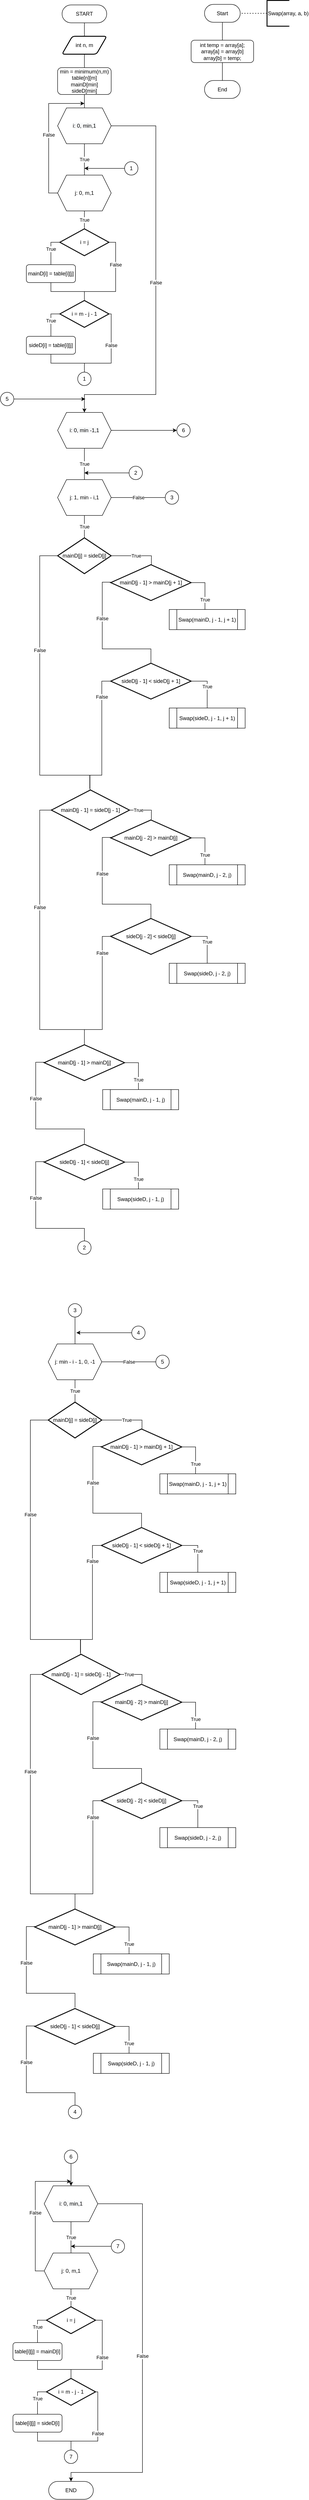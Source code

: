 <mxfile version="15.4.0" type="device"><diagram id="kKEYElnLMw-_RKFmdqQ2" name="Page-1"><mxGraphModel dx="1117" dy="710" grid="1" gridSize="10" guides="1" tooltips="1" connect="1" arrows="1" fold="1" page="1" pageScale="1" pageWidth="827" pageHeight="1169" math="0" shadow="0"><root><mxCell id="0"/><mxCell id="1" parent="0"/><mxCell id="GKDWjJ98Y1KkoMsz3Bky-5" value="" style="edgeStyle=orthogonalEdgeStyle;rounded=0;orthogonalLoop=1;jettySize=auto;html=1;endArrow=none;endFill=0;" edge="1" parent="1" source="GKDWjJ98Y1KkoMsz3Bky-1" target="GKDWjJ98Y1KkoMsz3Bky-4"><mxGeometry relative="1" as="geometry"/></mxCell><mxCell id="GKDWjJ98Y1KkoMsz3Bky-1" value="START" style="rounded=1;whiteSpace=wrap;html=1;arcSize=50;" vertex="1" parent="1"><mxGeometry x="228" y="40" width="100" height="40" as="geometry"/></mxCell><mxCell id="GKDWjJ98Y1KkoMsz3Bky-21" value="" style="edgeStyle=none;rounded=0;orthogonalLoop=1;jettySize=auto;html=1;endArrow=none;endFill=0;elbow=vertical;" edge="1" parent="1" source="GKDWjJ98Y1KkoMsz3Bky-4" target="GKDWjJ98Y1KkoMsz3Bky-20"><mxGeometry relative="1" as="geometry"/></mxCell><mxCell id="GKDWjJ98Y1KkoMsz3Bky-4" value="int n, m" style="shape=parallelogram;html=1;strokeWidth=2;perimeter=parallelogramPerimeter;whiteSpace=wrap;rounded=1;arcSize=12;size=0.23;" vertex="1" parent="1"><mxGeometry x="228" y="110" width="100" height="40" as="geometry"/></mxCell><mxCell id="GKDWjJ98Y1KkoMsz3Bky-13" value="" style="edgeStyle=orthogonalEdgeStyle;rounded=0;orthogonalLoop=1;jettySize=auto;html=1;endArrow=none;endFill=0;" edge="1" parent="1" source="GKDWjJ98Y1KkoMsz3Bky-7" target="GKDWjJ98Y1KkoMsz3Bky-12"><mxGeometry relative="1" as="geometry"/></mxCell><mxCell id="GKDWjJ98Y1KkoMsz3Bky-7" value="int temp = array[a];&lt;br&gt;array[a] = array[b]&lt;br&gt;array[b] = temp;" style="rounded=1;whiteSpace=wrap;html=1;" vertex="1" parent="1"><mxGeometry x="517" y="118.75" width="140" height="50" as="geometry"/></mxCell><mxCell id="GKDWjJ98Y1KkoMsz3Bky-14" value="" style="rounded=0;orthogonalLoop=1;jettySize=auto;html=1;endArrow=none;endFill=0;elbow=vertical;dashed=1;" edge="1" parent="1" source="GKDWjJ98Y1KkoMsz3Bky-8" target="GKDWjJ98Y1KkoMsz3Bky-9"><mxGeometry relative="1" as="geometry"/></mxCell><mxCell id="GKDWjJ98Y1KkoMsz3Bky-8" value="Swap(array, a, b)" style="strokeWidth=2;html=1;shape=mxgraph.flowchart.annotation_1;align=left;pointerEvents=1;" vertex="1" parent="1"><mxGeometry x="687" y="30" width="50" height="57.5" as="geometry"/></mxCell><mxCell id="GKDWjJ98Y1KkoMsz3Bky-10" value="" style="edgeStyle=orthogonalEdgeStyle;rounded=0;orthogonalLoop=1;jettySize=auto;html=1;endArrow=none;endFill=0;" edge="1" parent="1" source="GKDWjJ98Y1KkoMsz3Bky-9" target="GKDWjJ98Y1KkoMsz3Bky-7"><mxGeometry relative="1" as="geometry"/></mxCell><mxCell id="GKDWjJ98Y1KkoMsz3Bky-9" value="Start" style="rounded=1;whiteSpace=wrap;html=1;arcSize=50;" vertex="1" parent="1"><mxGeometry x="547" y="38.75" width="80" height="40" as="geometry"/></mxCell><mxCell id="GKDWjJ98Y1KkoMsz3Bky-12" value="End" style="rounded=1;whiteSpace=wrap;html=1;arcSize=50;" vertex="1" parent="1"><mxGeometry x="547" y="208.75" width="80" height="40" as="geometry"/></mxCell><mxCell id="GKDWjJ98Y1KkoMsz3Bky-24" value="" style="edgeStyle=none;rounded=0;orthogonalLoop=1;jettySize=auto;html=1;endArrow=none;endFill=0;elbow=vertical;" edge="1" parent="1" source="GKDWjJ98Y1KkoMsz3Bky-15" target="GKDWjJ98Y1KkoMsz3Bky-20"><mxGeometry relative="1" as="geometry"/></mxCell><mxCell id="GKDWjJ98Y1KkoMsz3Bky-25" value="True" style="edgeStyle=none;rounded=0;orthogonalLoop=1;jettySize=auto;html=1;endArrow=none;endFill=0;elbow=vertical;" edge="1" parent="1" source="GKDWjJ98Y1KkoMsz3Bky-15" target="GKDWjJ98Y1KkoMsz3Bky-16"><mxGeometry relative="1" as="geometry"/></mxCell><mxCell id="GKDWjJ98Y1KkoMsz3Bky-46" value="False" style="edgeStyle=orthogonalEdgeStyle;rounded=0;orthogonalLoop=1;jettySize=auto;html=1;endArrow=classic;endFill=1;exitX=1;exitY=0.5;exitDx=0;exitDy=0;entryX=0.5;entryY=0;entryDx=0;entryDy=0;" edge="1" parent="1" source="GKDWjJ98Y1KkoMsz3Bky-15" target="GKDWjJ98Y1KkoMsz3Bky-69"><mxGeometry relative="1" as="geometry"><mxPoint x="278" y="930" as="targetPoint"/><Array as="points"><mxPoint x="438" y="310"/><mxPoint x="438" y="910"/><mxPoint x="278" y="910"/></Array></mxGeometry></mxCell><mxCell id="GKDWjJ98Y1KkoMsz3Bky-15" value="&lt;span style=&quot;color: rgb(0 , 0 , 0) ; font-family: &amp;#34;helvetica&amp;#34; ; font-size: 12px ; font-style: normal ; font-weight: 400 ; letter-spacing: normal ; text-align: center ; text-indent: 0px ; text-transform: none ; word-spacing: 0px ; background-color: rgb(248 , 249 , 250) ; display: inline ; float: none&quot;&gt;i: 0, min,1&lt;/span&gt;" style="shape=hexagon;perimeter=hexagonPerimeter2;whiteSpace=wrap;html=1;fixedSize=1;" vertex="1" parent="1"><mxGeometry x="218" y="270" width="120" height="80" as="geometry"/></mxCell><mxCell id="GKDWjJ98Y1KkoMsz3Bky-27" value="False" style="edgeStyle=orthogonalEdgeStyle;rounded=0;orthogonalLoop=1;jettySize=auto;html=1;endArrow=classic;endFill=1;" edge="1" parent="1" source="GKDWjJ98Y1KkoMsz3Bky-16"><mxGeometry relative="1" as="geometry"><mxPoint x="278" y="260" as="targetPoint"/><Array as="points"><mxPoint x="198" y="460"/><mxPoint x="198" y="260"/></Array></mxGeometry></mxCell><mxCell id="GKDWjJ98Y1KkoMsz3Bky-32" value="True" style="edgeStyle=orthogonalEdgeStyle;rounded=0;orthogonalLoop=1;jettySize=auto;html=1;endArrow=none;endFill=0;elbow=vertical;" edge="1" parent="1" source="GKDWjJ98Y1KkoMsz3Bky-16" target="GKDWjJ98Y1KkoMsz3Bky-31"><mxGeometry relative="1" as="geometry"/></mxCell><mxCell id="GKDWjJ98Y1KkoMsz3Bky-16" value="&lt;span style=&quot;font-family: &amp;#34;helvetica&amp;#34;&quot;&gt;j: 0, m,1&lt;/span&gt;" style="shape=hexagon;perimeter=hexagonPerimeter2;whiteSpace=wrap;html=1;fixedSize=1;" vertex="1" parent="1"><mxGeometry x="218" y="420" width="120" height="80" as="geometry"/></mxCell><mxCell id="GKDWjJ98Y1KkoMsz3Bky-20" value="min = minimum(n,m)&lt;br&gt;table[n][m]&lt;br&gt;mainD[min]&lt;br&gt;sideD[min]" style="rounded=1;whiteSpace=wrap;html=1;" vertex="1" parent="1"><mxGeometry x="218" y="180" width="120" height="60" as="geometry"/></mxCell><mxCell id="GKDWjJ98Y1KkoMsz3Bky-22" style="edgeStyle=none;rounded=0;orthogonalLoop=1;jettySize=auto;html=1;exitX=0.625;exitY=0;exitDx=0;exitDy=0;endArrow=none;endFill=0;" edge="1" parent="1" source="GKDWjJ98Y1KkoMsz3Bky-15" target="GKDWjJ98Y1KkoMsz3Bky-15"><mxGeometry relative="1" as="geometry"/></mxCell><mxCell id="GKDWjJ98Y1KkoMsz3Bky-23" style="edgeStyle=none;rounded=0;orthogonalLoop=1;jettySize=auto;html=1;exitX=0.375;exitY=0;exitDx=0;exitDy=0;endArrow=none;endFill=0;" edge="1" parent="1" source="GKDWjJ98Y1KkoMsz3Bky-15" target="GKDWjJ98Y1KkoMsz3Bky-15"><mxGeometry relative="1" as="geometry"/></mxCell><mxCell id="GKDWjJ98Y1KkoMsz3Bky-37" style="edgeStyle=orthogonalEdgeStyle;rounded=0;orthogonalLoop=1;jettySize=auto;html=1;endArrow=none;endFill=0;" edge="1" parent="1" source="GKDWjJ98Y1KkoMsz3Bky-28" target="GKDWjJ98Y1KkoMsz3Bky-36"><mxGeometry relative="1" as="geometry"><Array as="points"><mxPoint x="203" y="680"/><mxPoint x="278" y="680"/></Array></mxGeometry></mxCell><mxCell id="GKDWjJ98Y1KkoMsz3Bky-28" value="mainD[i] = table[i][j]" style="rounded=1;whiteSpace=wrap;html=1;" vertex="1" parent="1"><mxGeometry x="148" y="620" width="110" height="40" as="geometry"/></mxCell><mxCell id="GKDWjJ98Y1KkoMsz3Bky-33" value="True" style="edgeStyle=orthogonalEdgeStyle;rounded=0;orthogonalLoop=1;jettySize=auto;html=1;endArrow=none;endFill=0;elbow=vertical;exitX=0;exitY=0.5;exitDx=0;exitDy=0;exitPerimeter=0;" edge="1" parent="1" source="GKDWjJ98Y1KkoMsz3Bky-31" target="GKDWjJ98Y1KkoMsz3Bky-28"><mxGeometry relative="1" as="geometry"/></mxCell><mxCell id="GKDWjJ98Y1KkoMsz3Bky-38" value="False" style="edgeStyle=orthogonalEdgeStyle;rounded=0;orthogonalLoop=1;jettySize=auto;html=1;endArrow=none;endFill=0;exitX=1;exitY=0.5;exitDx=0;exitDy=0;exitPerimeter=0;" edge="1" parent="1" source="GKDWjJ98Y1KkoMsz3Bky-31"><mxGeometry x="-0.334" relative="1" as="geometry"><mxPoint x="278" y="680" as="targetPoint"/><Array as="points"><mxPoint x="348" y="570"/><mxPoint x="348" y="680"/></Array><mxPoint as="offset"/></mxGeometry></mxCell><mxCell id="GKDWjJ98Y1KkoMsz3Bky-31" value="i = j" style="strokeWidth=2;html=1;shape=mxgraph.flowchart.decision;whiteSpace=wrap;" vertex="1" parent="1"><mxGeometry x="223" y="540" width="110" height="60" as="geometry"/></mxCell><mxCell id="GKDWjJ98Y1KkoMsz3Bky-40" value="True" style="edgeStyle=orthogonalEdgeStyle;rounded=0;orthogonalLoop=1;jettySize=auto;html=1;entryX=0.5;entryY=0;entryDx=0;entryDy=0;endArrow=none;endFill=0;" edge="1" parent="1" source="GKDWjJ98Y1KkoMsz3Bky-36" target="GKDWjJ98Y1KkoMsz3Bky-39"><mxGeometry relative="1" as="geometry"><Array as="points"><mxPoint x="203" y="730"/></Array></mxGeometry></mxCell><mxCell id="GKDWjJ98Y1KkoMsz3Bky-43" value="False" style="edgeStyle=orthogonalEdgeStyle;rounded=0;orthogonalLoop=1;jettySize=auto;html=1;entryX=0.5;entryY=0;entryDx=0;entryDy=0;endArrow=none;endFill=0;exitX=1;exitY=0.5;exitDx=0;exitDy=0;exitPerimeter=0;" edge="1" parent="1" source="GKDWjJ98Y1KkoMsz3Bky-36" target="GKDWjJ98Y1KkoMsz3Bky-41"><mxGeometry x="-0.231" relative="1" as="geometry"><mxPoint x="338" y="730" as="sourcePoint"/><Array as="points"><mxPoint x="338" y="730"/><mxPoint x="338" y="840"/><mxPoint x="278" y="840"/></Array><mxPoint as="offset"/></mxGeometry></mxCell><mxCell id="GKDWjJ98Y1KkoMsz3Bky-36" value="i = m - j - 1" style="strokeWidth=2;html=1;shape=mxgraph.flowchart.decision;whiteSpace=wrap;" vertex="1" parent="1"><mxGeometry x="223" y="700" width="110" height="60" as="geometry"/></mxCell><mxCell id="GKDWjJ98Y1KkoMsz3Bky-42" style="edgeStyle=orthogonalEdgeStyle;rounded=0;orthogonalLoop=1;jettySize=auto;html=1;entryX=0.5;entryY=0;entryDx=0;entryDy=0;endArrow=none;endFill=0;" edge="1" parent="1" source="GKDWjJ98Y1KkoMsz3Bky-39" target="GKDWjJ98Y1KkoMsz3Bky-41"><mxGeometry relative="1" as="geometry"><Array as="points"><mxPoint x="203" y="840"/><mxPoint x="278" y="840"/></Array></mxGeometry></mxCell><mxCell id="GKDWjJ98Y1KkoMsz3Bky-39" value="sideD[i] = table[i][j]" style="rounded=1;whiteSpace=wrap;html=1;" vertex="1" parent="1"><mxGeometry x="148" y="780" width="110" height="40" as="geometry"/></mxCell><mxCell id="GKDWjJ98Y1KkoMsz3Bky-41" value="1" style="ellipse;whiteSpace=wrap;html=1;aspect=fixed;" vertex="1" parent="1"><mxGeometry x="263" y="860" width="30" height="30" as="geometry"/></mxCell><mxCell id="GKDWjJ98Y1KkoMsz3Bky-45" value="" style="edgeStyle=orthogonalEdgeStyle;rounded=0;orthogonalLoop=1;jettySize=auto;html=1;endArrow=classic;endFill=1;elbow=vertical;" edge="1" parent="1" source="GKDWjJ98Y1KkoMsz3Bky-44"><mxGeometry relative="1" as="geometry"><mxPoint x="278" y="405" as="targetPoint"/></mxGeometry></mxCell><mxCell id="GKDWjJ98Y1KkoMsz3Bky-44" value="1" style="ellipse;whiteSpace=wrap;html=1;aspect=fixed;" vertex="1" parent="1"><mxGeometry x="368" y="390" width="30" height="30" as="geometry"/></mxCell><mxCell id="GKDWjJ98Y1KkoMsz3Bky-47" value="True" style="edgeStyle=none;rounded=0;orthogonalLoop=1;jettySize=auto;html=1;endArrow=none;endFill=0;elbow=vertical;entryX=0.5;entryY=0;entryDx=0;entryDy=0;" edge="1" parent="1" source="GKDWjJ98Y1KkoMsz3Bky-49" target="GKDWjJ98Y1KkoMsz3Bky-52"><mxGeometry relative="1" as="geometry"><mxPoint x="698" y="5120" as="targetPoint"/></mxGeometry></mxCell><mxCell id="GKDWjJ98Y1KkoMsz3Bky-48" value="False" style="edgeStyle=orthogonalEdgeStyle;rounded=0;orthogonalLoop=1;jettySize=auto;html=1;endArrow=classic;endFill=1;exitX=1;exitY=0.5;exitDx=0;exitDy=0;" edge="1" parent="1" source="GKDWjJ98Y1KkoMsz3Bky-49"><mxGeometry relative="1" as="geometry"><mxPoint x="248" y="5570" as="targetPoint"/><Array as="points"><mxPoint x="408" y="4950"/><mxPoint x="408" y="5550"/><mxPoint x="248" y="5550"/></Array></mxGeometry></mxCell><mxCell id="GKDWjJ98Y1KkoMsz3Bky-49" value="&lt;span style=&quot;color: rgb(0 , 0 , 0) ; font-family: &amp;#34;helvetica&amp;#34; ; font-size: 12px ; font-style: normal ; font-weight: 400 ; letter-spacing: normal ; text-align: center ; text-indent: 0px ; text-transform: none ; word-spacing: 0px ; background-color: rgb(248 , 249 , 250) ; display: inline ; float: none&quot;&gt;i: 0, min,1&lt;/span&gt;" style="shape=hexagon;perimeter=hexagonPerimeter2;whiteSpace=wrap;html=1;fixedSize=1;" vertex="1" parent="1"><mxGeometry x="188" y="4910" width="120" height="80" as="geometry"/></mxCell><mxCell id="GKDWjJ98Y1KkoMsz3Bky-50" value="False" style="edgeStyle=orthogonalEdgeStyle;rounded=0;orthogonalLoop=1;jettySize=auto;html=1;endArrow=classic;endFill=1;" edge="1" parent="1" source="GKDWjJ98Y1KkoMsz3Bky-52"><mxGeometry relative="1" as="geometry"><mxPoint x="248" y="4900" as="targetPoint"/><Array as="points"><mxPoint x="168" y="5100"/><mxPoint x="168" y="4900"/></Array></mxGeometry></mxCell><mxCell id="GKDWjJ98Y1KkoMsz3Bky-51" value="True" style="edgeStyle=orthogonalEdgeStyle;rounded=0;orthogonalLoop=1;jettySize=auto;html=1;endArrow=none;endFill=0;elbow=vertical;" edge="1" parent="1" source="GKDWjJ98Y1KkoMsz3Bky-52" target="GKDWjJ98Y1KkoMsz3Bky-59"><mxGeometry relative="1" as="geometry"/></mxCell><mxCell id="GKDWjJ98Y1KkoMsz3Bky-52" value="&lt;span style=&quot;font-family: &amp;#34;helvetica&amp;#34;&quot;&gt;j: 0, m,1&lt;/span&gt;" style="shape=hexagon;perimeter=hexagonPerimeter2;whiteSpace=wrap;html=1;fixedSize=1;" vertex="1" parent="1"><mxGeometry x="188" y="5060" width="120" height="80" as="geometry"/></mxCell><mxCell id="GKDWjJ98Y1KkoMsz3Bky-53" style="edgeStyle=none;rounded=0;orthogonalLoop=1;jettySize=auto;html=1;exitX=0.625;exitY=0;exitDx=0;exitDy=0;endArrow=none;endFill=0;" edge="1" parent="1" source="GKDWjJ98Y1KkoMsz3Bky-49" target="GKDWjJ98Y1KkoMsz3Bky-49"><mxGeometry relative="1" as="geometry"/></mxCell><mxCell id="GKDWjJ98Y1KkoMsz3Bky-54" style="edgeStyle=none;rounded=0;orthogonalLoop=1;jettySize=auto;html=1;exitX=0.375;exitY=0;exitDx=0;exitDy=0;endArrow=none;endFill=0;" edge="1" parent="1" source="GKDWjJ98Y1KkoMsz3Bky-49" target="GKDWjJ98Y1KkoMsz3Bky-49"><mxGeometry relative="1" as="geometry"/></mxCell><mxCell id="GKDWjJ98Y1KkoMsz3Bky-55" style="edgeStyle=orthogonalEdgeStyle;rounded=0;orthogonalLoop=1;jettySize=auto;html=1;endArrow=none;endFill=0;" edge="1" parent="1" source="GKDWjJ98Y1KkoMsz3Bky-56" target="GKDWjJ98Y1KkoMsz3Bky-62"><mxGeometry relative="1" as="geometry"><Array as="points"><mxPoint x="173" y="5320"/><mxPoint x="248" y="5320"/></Array></mxGeometry></mxCell><mxCell id="GKDWjJ98Y1KkoMsz3Bky-56" value="table[i][j] = mainD[i]" style="rounded=1;whiteSpace=wrap;html=1;" vertex="1" parent="1"><mxGeometry x="118" y="5260" width="110" height="40" as="geometry"/></mxCell><mxCell id="GKDWjJ98Y1KkoMsz3Bky-57" value="True" style="edgeStyle=orthogonalEdgeStyle;rounded=0;orthogonalLoop=1;jettySize=auto;html=1;endArrow=none;endFill=0;elbow=vertical;exitX=0;exitY=0.5;exitDx=0;exitDy=0;exitPerimeter=0;" edge="1" parent="1" source="GKDWjJ98Y1KkoMsz3Bky-59" target="GKDWjJ98Y1KkoMsz3Bky-56"><mxGeometry relative="1" as="geometry"/></mxCell><mxCell id="GKDWjJ98Y1KkoMsz3Bky-58" value="False" style="edgeStyle=orthogonalEdgeStyle;rounded=0;orthogonalLoop=1;jettySize=auto;html=1;endArrow=none;endFill=0;exitX=1;exitY=0.5;exitDx=0;exitDy=0;exitPerimeter=0;" edge="1" parent="1" source="GKDWjJ98Y1KkoMsz3Bky-59"><mxGeometry relative="1" as="geometry"><mxPoint x="248" y="5320" as="targetPoint"/><Array as="points"><mxPoint x="318" y="5210"/><mxPoint x="318" y="5320"/></Array></mxGeometry></mxCell><mxCell id="GKDWjJ98Y1KkoMsz3Bky-59" value="i = j" style="strokeWidth=2;html=1;shape=mxgraph.flowchart.decision;whiteSpace=wrap;" vertex="1" parent="1"><mxGeometry x="193" y="5180" width="110" height="60" as="geometry"/></mxCell><mxCell id="GKDWjJ98Y1KkoMsz3Bky-60" value="True" style="edgeStyle=orthogonalEdgeStyle;rounded=0;orthogonalLoop=1;jettySize=auto;html=1;entryX=0.5;entryY=0;entryDx=0;entryDy=0;endArrow=none;endFill=0;" edge="1" parent="1" source="GKDWjJ98Y1KkoMsz3Bky-62" target="GKDWjJ98Y1KkoMsz3Bky-64"><mxGeometry relative="1" as="geometry"><Array as="points"><mxPoint x="173" y="5370"/></Array></mxGeometry></mxCell><mxCell id="GKDWjJ98Y1KkoMsz3Bky-61" value="False" style="edgeStyle=orthogonalEdgeStyle;rounded=0;orthogonalLoop=1;jettySize=auto;html=1;entryX=0.5;entryY=0;entryDx=0;entryDy=0;endArrow=none;endFill=0;exitX=1;exitY=0.5;exitDx=0;exitDy=0;exitPerimeter=0;" edge="1" parent="1" source="GKDWjJ98Y1KkoMsz3Bky-62" target="GKDWjJ98Y1KkoMsz3Bky-65"><mxGeometry relative="1" as="geometry"><mxPoint x="308" y="5370" as="sourcePoint"/><Array as="points"><mxPoint x="308" y="5370"/><mxPoint x="308" y="5480"/><mxPoint x="248" y="5480"/></Array></mxGeometry></mxCell><mxCell id="GKDWjJ98Y1KkoMsz3Bky-62" value="i = m - j - 1" style="strokeWidth=2;html=1;shape=mxgraph.flowchart.decision;whiteSpace=wrap;" vertex="1" parent="1"><mxGeometry x="193" y="5340" width="110" height="60" as="geometry"/></mxCell><mxCell id="GKDWjJ98Y1KkoMsz3Bky-63" style="edgeStyle=orthogonalEdgeStyle;rounded=0;orthogonalLoop=1;jettySize=auto;html=1;entryX=0.5;entryY=0;entryDx=0;entryDy=0;endArrow=none;endFill=0;" edge="1" parent="1" source="GKDWjJ98Y1KkoMsz3Bky-64" target="GKDWjJ98Y1KkoMsz3Bky-65"><mxGeometry relative="1" as="geometry"><Array as="points"><mxPoint x="173" y="5480"/><mxPoint x="248" y="5480"/></Array></mxGeometry></mxCell><mxCell id="GKDWjJ98Y1KkoMsz3Bky-64" value="table[i][j] = sideD[i]" style="rounded=1;whiteSpace=wrap;html=1;" vertex="1" parent="1"><mxGeometry x="118" y="5420" width="110" height="40" as="geometry"/></mxCell><mxCell id="GKDWjJ98Y1KkoMsz3Bky-65" value="7" style="ellipse;whiteSpace=wrap;html=1;aspect=fixed;" vertex="1" parent="1"><mxGeometry x="233" y="5500" width="30" height="30" as="geometry"/></mxCell><mxCell id="GKDWjJ98Y1KkoMsz3Bky-66" value="" style="edgeStyle=orthogonalEdgeStyle;rounded=0;orthogonalLoop=1;jettySize=auto;html=1;endArrow=classic;endFill=1;elbow=vertical;" edge="1" parent="1" source="GKDWjJ98Y1KkoMsz3Bky-67"><mxGeometry relative="1" as="geometry"><mxPoint x="248" y="5045" as="targetPoint"/></mxGeometry></mxCell><mxCell id="GKDWjJ98Y1KkoMsz3Bky-67" value="7" style="ellipse;whiteSpace=wrap;html=1;aspect=fixed;" vertex="1" parent="1"><mxGeometry x="338" y="5030" width="30" height="30" as="geometry"/></mxCell><mxCell id="GKDWjJ98Y1KkoMsz3Bky-68" value="True" style="edgeStyle=none;rounded=0;orthogonalLoop=1;jettySize=auto;html=1;endArrow=none;endFill=0;elbow=vertical;" edge="1" parent="1" source="GKDWjJ98Y1KkoMsz3Bky-69" target="GKDWjJ98Y1KkoMsz3Bky-71"><mxGeometry relative="1" as="geometry"/></mxCell><mxCell id="GKDWjJ98Y1KkoMsz3Bky-237" style="edgeStyle=orthogonalEdgeStyle;rounded=0;orthogonalLoop=1;jettySize=auto;html=1;endArrow=classic;endFill=1;" edge="1" parent="1" source="GKDWjJ98Y1KkoMsz3Bky-69" target="GKDWjJ98Y1KkoMsz3Bky-238"><mxGeometry relative="1" as="geometry"><mxPoint x="500" y="990" as="targetPoint"/></mxGeometry></mxCell><mxCell id="GKDWjJ98Y1KkoMsz3Bky-69" value="&lt;span style=&quot;color: rgb(0 , 0 , 0) ; font-family: &amp;#34;helvetica&amp;#34; ; font-size: 12px ; font-style: normal ; font-weight: 400 ; letter-spacing: normal ; text-align: center ; text-indent: 0px ; text-transform: none ; word-spacing: 0px ; background-color: rgb(248 , 249 , 250) ; display: inline ; float: none&quot;&gt;i: 0, min -1,1&lt;/span&gt;" style="shape=hexagon;perimeter=hexagonPerimeter2;whiteSpace=wrap;html=1;fixedSize=1;" vertex="1" parent="1"><mxGeometry x="218" y="950" width="120" height="80" as="geometry"/></mxCell><mxCell id="GKDWjJ98Y1KkoMsz3Bky-77" value="True" style="edgeStyle=orthogonalEdgeStyle;rounded=0;orthogonalLoop=1;jettySize=auto;html=1;endArrow=none;endFill=0;elbow=vertical;entryX=0.5;entryY=0;entryDx=0;entryDy=0;entryPerimeter=0;" edge="1" parent="1" source="GKDWjJ98Y1KkoMsz3Bky-71" target="GKDWjJ98Y1KkoMsz3Bky-78"><mxGeometry relative="1" as="geometry"><mxPoint x="295.533" y="1240" as="targetPoint"/></mxGeometry></mxCell><mxCell id="GKDWjJ98Y1KkoMsz3Bky-195" value="False" style="edgeStyle=orthogonalEdgeStyle;rounded=0;orthogonalLoop=1;jettySize=auto;html=1;endArrow=none;endFill=0;" edge="1" parent="1" source="GKDWjJ98Y1KkoMsz3Bky-71" target="GKDWjJ98Y1KkoMsz3Bky-194"><mxGeometry relative="1" as="geometry"/></mxCell><mxCell id="GKDWjJ98Y1KkoMsz3Bky-71" value="&lt;span style=&quot;font-family: &amp;#34;helvetica&amp;#34;&quot;&gt;j: 1, min - i,1&lt;/span&gt;" style="shape=hexagon;perimeter=hexagonPerimeter2;whiteSpace=wrap;html=1;fixedSize=1;" vertex="1" parent="1"><mxGeometry x="218" y="1100" width="120" height="80" as="geometry"/></mxCell><mxCell id="GKDWjJ98Y1KkoMsz3Bky-72" style="edgeStyle=none;rounded=0;orthogonalLoop=1;jettySize=auto;html=1;exitX=0.625;exitY=0;exitDx=0;exitDy=0;endArrow=none;endFill=0;" edge="1" parent="1" source="GKDWjJ98Y1KkoMsz3Bky-69" target="GKDWjJ98Y1KkoMsz3Bky-69"><mxGeometry relative="1" as="geometry"/></mxCell><mxCell id="GKDWjJ98Y1KkoMsz3Bky-73" style="edgeStyle=none;rounded=0;orthogonalLoop=1;jettySize=auto;html=1;exitX=0.375;exitY=0;exitDx=0;exitDy=0;endArrow=none;endFill=0;" edge="1" parent="1" source="GKDWjJ98Y1KkoMsz3Bky-69" target="GKDWjJ98Y1KkoMsz3Bky-69"><mxGeometry relative="1" as="geometry"/></mxCell><mxCell id="GKDWjJ98Y1KkoMsz3Bky-74" value="" style="edgeStyle=orthogonalEdgeStyle;rounded=0;orthogonalLoop=1;jettySize=auto;html=1;endArrow=classic;endFill=1;elbow=vertical;" edge="1" parent="1" source="GKDWjJ98Y1KkoMsz3Bky-75"><mxGeometry relative="1" as="geometry"><mxPoint x="278" y="1085" as="targetPoint"/></mxGeometry></mxCell><mxCell id="GKDWjJ98Y1KkoMsz3Bky-75" value="2" style="ellipse;whiteSpace=wrap;html=1;aspect=fixed;" vertex="1" parent="1"><mxGeometry x="378.0" y="1070" width="30" height="30" as="geometry"/></mxCell><mxCell id="GKDWjJ98Y1KkoMsz3Bky-81" value="True" style="edgeStyle=orthogonalEdgeStyle;rounded=0;orthogonalLoop=1;jettySize=auto;html=1;entryX=0.5;entryY=0;entryDx=0;entryDy=0;entryPerimeter=0;endArrow=none;endFill=0;exitX=1;exitY=0.5;exitDx=0;exitDy=0;exitPerimeter=0;" edge="1" parent="1" source="GKDWjJ98Y1KkoMsz3Bky-78" target="GKDWjJ98Y1KkoMsz3Bky-80"><mxGeometry relative="1" as="geometry"><mxPoint x="347.0" y="1290.0" as="sourcePoint"/><mxPoint x="456" y="1360.0" as="targetPoint"/><Array as="points"><mxPoint x="428" y="1270"/></Array></mxGeometry></mxCell><mxCell id="GKDWjJ98Y1KkoMsz3Bky-91" value="False" style="edgeStyle=orthogonalEdgeStyle;rounded=0;orthogonalLoop=1;jettySize=auto;html=1;endArrow=none;endFill=0;exitX=0;exitY=0.5;exitDx=0;exitDy=0;exitPerimeter=0;" edge="1" parent="1" source="GKDWjJ98Y1KkoMsz3Bky-78"><mxGeometry x="-0.254" relative="1" as="geometry"><mxPoint x="290" y="1790" as="targetPoint"/><Array as="points"><mxPoint x="178" y="1270"/><mxPoint x="178" y="1760"/><mxPoint x="290" y="1760"/></Array><mxPoint as="offset"/></mxGeometry></mxCell><mxCell id="GKDWjJ98Y1KkoMsz3Bky-78" value="mainD[j] = sideD[j]" style="strokeWidth=2;html=1;shape=mxgraph.flowchart.decision;whiteSpace=wrap;" vertex="1" parent="1"><mxGeometry x="218" y="1230" width="120" height="80" as="geometry"/></mxCell><mxCell id="GKDWjJ98Y1KkoMsz3Bky-83" value="True" style="edgeStyle=orthogonalEdgeStyle;rounded=0;orthogonalLoop=1;jettySize=auto;html=1;entryX=0.5;entryY=0;entryDx=0;entryDy=0;endArrow=none;endFill=0;" edge="1" parent="1" source="GKDWjJ98Y1KkoMsz3Bky-80" target="GKDWjJ98Y1KkoMsz3Bky-82"><mxGeometry x="0.429" relative="1" as="geometry"><Array as="points"><mxPoint x="548" y="1330"/><mxPoint x="548" y="1390"/></Array><mxPoint as="offset"/></mxGeometry></mxCell><mxCell id="GKDWjJ98Y1KkoMsz3Bky-86" value="False" style="edgeStyle=orthogonalEdgeStyle;rounded=0;orthogonalLoop=1;jettySize=auto;html=1;entryX=0.5;entryY=0;entryDx=0;entryDy=0;entryPerimeter=0;endArrow=none;endFill=0;exitX=0;exitY=0.5;exitDx=0;exitDy=0;exitPerimeter=0;" edge="1" parent="1" target="GKDWjJ98Y1KkoMsz3Bky-84"><mxGeometry x="-0.351" relative="1" as="geometry"><mxPoint x="338" y="1329.0" as="sourcePoint"/><mxPoint x="458" y="1578" as="targetPoint"/><Array as="points"><mxPoint x="318" y="1329"/><mxPoint x="318" y="1478"/><mxPoint x="427" y="1478"/></Array><mxPoint as="offset"/></mxGeometry></mxCell><mxCell id="GKDWjJ98Y1KkoMsz3Bky-80" value="mainD[j - 1] &amp;gt; mainD[j + 1]" style="strokeWidth=2;html=1;shape=mxgraph.flowchart.decision;whiteSpace=wrap;" vertex="1" parent="1"><mxGeometry x="337" y="1290" width="180" height="80" as="geometry"/></mxCell><mxCell id="GKDWjJ98Y1KkoMsz3Bky-82" value="Swap(mainD, j - 1, j + 1)" style="shape=process;whiteSpace=wrap;html=1;backgroundOutline=1;" vertex="1" parent="1"><mxGeometry x="468" y="1390" width="170" height="45" as="geometry"/></mxCell><mxCell id="GKDWjJ98Y1KkoMsz3Bky-88" value="True" style="edgeStyle=orthogonalEdgeStyle;rounded=0;orthogonalLoop=1;jettySize=auto;html=1;entryX=0.5;entryY=0;entryDx=0;entryDy=0;endArrow=none;endFill=0;" edge="1" parent="1" source="GKDWjJ98Y1KkoMsz3Bky-84" target="GKDWjJ98Y1KkoMsz3Bky-87"><mxGeometry relative="1" as="geometry"><Array as="points"><mxPoint x="553" y="1550"/></Array></mxGeometry></mxCell><mxCell id="GKDWjJ98Y1KkoMsz3Bky-90" value="False" style="edgeStyle=orthogonalEdgeStyle;rounded=0;orthogonalLoop=1;jettySize=auto;html=1;endArrow=none;endFill=0;exitX=0;exitY=0.5;exitDx=0;exitDy=0;exitPerimeter=0;entryX=0.5;entryY=0;entryDx=0;entryDy=0;entryPerimeter=0;" edge="1" parent="1"><mxGeometry x="-0.624" relative="1" as="geometry"><mxPoint x="290.5" y="1793" as="targetPoint"/><mxPoint x="336" y="1550" as="sourcePoint"/><Array as="points"><mxPoint x="317" y="1550"/><mxPoint x="317" y="1760"/><mxPoint x="291" y="1760"/></Array><mxPoint as="offset"/></mxGeometry></mxCell><mxCell id="GKDWjJ98Y1KkoMsz3Bky-84" value="sideD[j - 1] &amp;lt; sideD[j + 1]" style="strokeWidth=2;html=1;shape=mxgraph.flowchart.decision;whiteSpace=wrap;" vertex="1" parent="1"><mxGeometry x="337" y="1510" width="180" height="80" as="geometry"/></mxCell><mxCell id="GKDWjJ98Y1KkoMsz3Bky-87" value="Swap(sideD, j - 1, j + 1)" style="shape=process;whiteSpace=wrap;html=1;backgroundOutline=1;" vertex="1" parent="1"><mxGeometry x="468" y="1610" width="170" height="45" as="geometry"/></mxCell><mxCell id="GKDWjJ98Y1KkoMsz3Bky-171" value="True" style="edgeStyle=orthogonalEdgeStyle;rounded=0;orthogonalLoop=1;jettySize=auto;html=1;entryX=0.5;entryY=0;entryDx=0;entryDy=0;entryPerimeter=0;endArrow=none;endFill=0;exitX=1;exitY=0.5;exitDx=0;exitDy=0;exitPerimeter=0;" edge="1" parent="1"><mxGeometry relative="1" as="geometry"><mxPoint x="351" y="1836" as="sourcePoint"/><mxPoint x="427" y="1858" as="targetPoint"/><Array as="points"><mxPoint x="428" y="1838"/></Array></mxGeometry></mxCell><mxCell id="GKDWjJ98Y1KkoMsz3Bky-172" value="False" style="edgeStyle=orthogonalEdgeStyle;rounded=0;orthogonalLoop=1;jettySize=auto;html=1;endArrow=none;endFill=0;exitX=0;exitY=0.5;exitDx=0;exitDy=0;exitPerimeter=0;" edge="1" parent="1"><mxGeometry x="-0.254" relative="1" as="geometry"><mxPoint x="278" y="2368" as="targetPoint"/><Array as="points"><mxPoint x="178" y="1838"/><mxPoint x="178" y="2328"/><mxPoint x="278" y="2328"/></Array><mxPoint as="offset"/><mxPoint x="205" y="1836" as="sourcePoint"/></mxGeometry></mxCell><mxCell id="GKDWjJ98Y1KkoMsz3Bky-173" value="mainD[j - 1] = sideD[j - 1]" style="strokeWidth=2;html=1;shape=mxgraph.flowchart.decision;whiteSpace=wrap;" vertex="1" parent="1"><mxGeometry x="204" y="1793" width="175" height="90" as="geometry"/></mxCell><mxCell id="GKDWjJ98Y1KkoMsz3Bky-174" value="True" style="edgeStyle=orthogonalEdgeStyle;rounded=0;orthogonalLoop=1;jettySize=auto;html=1;entryX=0.5;entryY=0;entryDx=0;entryDy=0;endArrow=none;endFill=0;" edge="1" parent="1" source="GKDWjJ98Y1KkoMsz3Bky-176" target="GKDWjJ98Y1KkoMsz3Bky-177"><mxGeometry x="0.429" relative="1" as="geometry"><Array as="points"><mxPoint x="548" y="1900"/><mxPoint x="548" y="1960"/></Array><mxPoint as="offset"/></mxGeometry></mxCell><mxCell id="GKDWjJ98Y1KkoMsz3Bky-175" value="False" style="edgeStyle=orthogonalEdgeStyle;rounded=0;orthogonalLoop=1;jettySize=auto;html=1;entryX=0.5;entryY=0;entryDx=0;entryDy=0;entryPerimeter=0;endArrow=none;endFill=0;exitX=0;exitY=0.5;exitDx=0;exitDy=0;exitPerimeter=0;" edge="1" parent="1" target="GKDWjJ98Y1KkoMsz3Bky-180"><mxGeometry x="-0.351" relative="1" as="geometry"><mxPoint x="338" y="1899.0" as="sourcePoint"/><mxPoint x="458" y="2148" as="targetPoint"/><Array as="points"><mxPoint x="318" y="1899"/><mxPoint x="318" y="2048"/><mxPoint x="427" y="2048"/></Array><mxPoint as="offset"/></mxGeometry></mxCell><mxCell id="GKDWjJ98Y1KkoMsz3Bky-176" value="mainD[j - 2] &amp;gt; mainD[j]" style="strokeWidth=2;html=1;shape=mxgraph.flowchart.decision;whiteSpace=wrap;" vertex="1" parent="1"><mxGeometry x="337" y="1860" width="180" height="80" as="geometry"/></mxCell><mxCell id="GKDWjJ98Y1KkoMsz3Bky-177" value="Swap(mainD, j - 2, j)" style="shape=process;whiteSpace=wrap;html=1;backgroundOutline=1;" vertex="1" parent="1"><mxGeometry x="468" y="1960" width="170" height="45" as="geometry"/></mxCell><mxCell id="GKDWjJ98Y1KkoMsz3Bky-178" value="True" style="edgeStyle=orthogonalEdgeStyle;rounded=0;orthogonalLoop=1;jettySize=auto;html=1;entryX=0.5;entryY=0;entryDx=0;entryDy=0;endArrow=none;endFill=0;" edge="1" parent="1" source="GKDWjJ98Y1KkoMsz3Bky-180" target="GKDWjJ98Y1KkoMsz3Bky-181"><mxGeometry relative="1" as="geometry"><Array as="points"><mxPoint x="553" y="2120"/></Array></mxGeometry></mxCell><mxCell id="GKDWjJ98Y1KkoMsz3Bky-179" value="False" style="edgeStyle=orthogonalEdgeStyle;rounded=0;orthogonalLoop=1;jettySize=auto;html=1;endArrow=none;endFill=0;exitX=0;exitY=0.5;exitDx=0;exitDy=0;exitPerimeter=0;entryX=0.5;entryY=0;entryDx=0;entryDy=0;entryPerimeter=0;" edge="1" parent="1"><mxGeometry x="-0.624" relative="1" as="geometry"><mxPoint x="278" y="2368" as="targetPoint"/><Array as="points"><mxPoint x="337" y="2120"/><mxPoint x="318" y="2120"/><mxPoint x="318" y="2328"/><mxPoint x="278" y="2328"/></Array><mxPoint as="offset"/><mxPoint x="337" y="2118" as="sourcePoint"/></mxGeometry></mxCell><mxCell id="GKDWjJ98Y1KkoMsz3Bky-180" value="sideD[j - 2] &amp;lt; sideD[j]" style="strokeWidth=2;html=1;shape=mxgraph.flowchart.decision;whiteSpace=wrap;" vertex="1" parent="1"><mxGeometry x="337" y="2080" width="180" height="80" as="geometry"/></mxCell><mxCell id="GKDWjJ98Y1KkoMsz3Bky-181" value="Swap(sideD, j - 2, j)" style="shape=process;whiteSpace=wrap;html=1;backgroundOutline=1;" vertex="1" parent="1"><mxGeometry x="468" y="2180" width="170" height="45" as="geometry"/></mxCell><mxCell id="GKDWjJ98Y1KkoMsz3Bky-183" value="True" style="edgeStyle=orthogonalEdgeStyle;rounded=0;orthogonalLoop=1;jettySize=auto;html=1;entryX=0.5;entryY=0;entryDx=0;entryDy=0;endArrow=none;endFill=0;" edge="1" parent="1" source="GKDWjJ98Y1KkoMsz3Bky-185" target="GKDWjJ98Y1KkoMsz3Bky-186"><mxGeometry x="0.429" relative="1" as="geometry"><Array as="points"><mxPoint x="399" y="2402"/><mxPoint x="399" y="2462"/></Array><mxPoint as="offset"/></mxGeometry></mxCell><mxCell id="GKDWjJ98Y1KkoMsz3Bky-184" value="False" style="edgeStyle=orthogonalEdgeStyle;rounded=0;orthogonalLoop=1;jettySize=auto;html=1;entryX=0.5;entryY=0;entryDx=0;entryDy=0;entryPerimeter=0;endArrow=none;endFill=0;exitX=0;exitY=0.5;exitDx=0;exitDy=0;exitPerimeter=0;" edge="1" parent="1"><mxGeometry x="-0.351" relative="1" as="geometry"><mxPoint x="189" y="2401.0" as="sourcePoint"/><mxPoint x="278" y="2582" as="targetPoint"/><Array as="points"><mxPoint x="169" y="2401"/><mxPoint x="169" y="2550"/><mxPoint x="278" y="2550"/></Array><mxPoint as="offset"/></mxGeometry></mxCell><mxCell id="GKDWjJ98Y1KkoMsz3Bky-185" value="mainD[j - 1] &amp;gt; mainD[j]" style="strokeWidth=2;html=1;shape=mxgraph.flowchart.decision;whiteSpace=wrap;" vertex="1" parent="1"><mxGeometry x="188" y="2362" width="180" height="80" as="geometry"/></mxCell><mxCell id="GKDWjJ98Y1KkoMsz3Bky-186" value="Swap(mainD, j - 1, j)" style="shape=process;whiteSpace=wrap;html=1;backgroundOutline=1;" vertex="1" parent="1"><mxGeometry x="319" y="2462" width="170" height="45" as="geometry"/></mxCell><mxCell id="GKDWjJ98Y1KkoMsz3Bky-188" value="True" style="edgeStyle=orthogonalEdgeStyle;rounded=0;orthogonalLoop=1;jettySize=auto;html=1;entryX=0.5;entryY=0;entryDx=0;entryDy=0;endArrow=none;endFill=0;" edge="1" parent="1" source="GKDWjJ98Y1KkoMsz3Bky-190" target="GKDWjJ98Y1KkoMsz3Bky-191"><mxGeometry x="0.429" relative="1" as="geometry"><Array as="points"><mxPoint x="399" y="2624"/><mxPoint x="399" y="2684"/></Array><mxPoint as="offset"/></mxGeometry></mxCell><mxCell id="GKDWjJ98Y1KkoMsz3Bky-189" value="False" style="edgeStyle=orthogonalEdgeStyle;rounded=0;orthogonalLoop=1;jettySize=auto;html=1;entryX=0.5;entryY=0;entryDx=0;entryDy=0;entryPerimeter=0;endArrow=none;endFill=0;exitX=0;exitY=0.5;exitDx=0;exitDy=0;exitPerimeter=0;" edge="1" parent="1"><mxGeometry x="-0.351" relative="1" as="geometry"><mxPoint x="189" y="2623.0" as="sourcePoint"/><mxPoint x="278" y="2804" as="targetPoint"/><Array as="points"><mxPoint x="169" y="2623"/><mxPoint x="169" y="2772"/><mxPoint x="278" y="2772"/></Array><mxPoint as="offset"/></mxGeometry></mxCell><mxCell id="GKDWjJ98Y1KkoMsz3Bky-190" value="sideD[j - 1] &amp;lt; sideD[j]" style="strokeWidth=2;html=1;shape=mxgraph.flowchart.decision;whiteSpace=wrap;" vertex="1" parent="1"><mxGeometry x="188" y="2584" width="180" height="80" as="geometry"/></mxCell><mxCell id="GKDWjJ98Y1KkoMsz3Bky-191" value="Swap(sideD, j - 1, j)" style="shape=process;whiteSpace=wrap;html=1;backgroundOutline=1;" vertex="1" parent="1"><mxGeometry x="319" y="2684" width="170" height="45" as="geometry"/></mxCell><mxCell id="GKDWjJ98Y1KkoMsz3Bky-193" value="2" style="ellipse;whiteSpace=wrap;html=1;aspect=fixed;" vertex="1" parent="1"><mxGeometry x="263" y="2800" width="30" height="30" as="geometry"/></mxCell><mxCell id="GKDWjJ98Y1KkoMsz3Bky-194" value="3" style="ellipse;whiteSpace=wrap;html=1;aspect=fixed;" vertex="1" parent="1"><mxGeometry x="459" y="1125" width="30" height="30" as="geometry"/></mxCell><mxCell id="GKDWjJ98Y1KkoMsz3Bky-196" value="True" style="edgeStyle=orthogonalEdgeStyle;rounded=0;orthogonalLoop=1;jettySize=auto;html=1;endArrow=none;endFill=0;elbow=vertical;entryX=0.5;entryY=0;entryDx=0;entryDy=0;entryPerimeter=0;" edge="1" parent="1" source="GKDWjJ98Y1KkoMsz3Bky-198" target="GKDWjJ98Y1KkoMsz3Bky-201"><mxGeometry relative="1" as="geometry"><mxPoint x="274.533" y="3170" as="targetPoint"/></mxGeometry></mxCell><mxCell id="GKDWjJ98Y1KkoMsz3Bky-197" value="False" style="edgeStyle=orthogonalEdgeStyle;rounded=0;orthogonalLoop=1;jettySize=auto;html=1;endArrow=none;endFill=0;" edge="1" parent="1" source="GKDWjJ98Y1KkoMsz3Bky-198" target="GKDWjJ98Y1KkoMsz3Bky-230"><mxGeometry relative="1" as="geometry"/></mxCell><mxCell id="GKDWjJ98Y1KkoMsz3Bky-198" value="&lt;span style=&quot;font-family: &amp;#34;helvetica&amp;#34;&quot;&gt;j: min - i - 1, 0, -1&lt;/span&gt;" style="shape=hexagon;perimeter=hexagonPerimeter2;whiteSpace=wrap;html=1;fixedSize=1;" vertex="1" parent="1"><mxGeometry x="197" y="3030" width="120" height="80" as="geometry"/></mxCell><mxCell id="GKDWjJ98Y1KkoMsz3Bky-199" value="True" style="edgeStyle=orthogonalEdgeStyle;rounded=0;orthogonalLoop=1;jettySize=auto;html=1;entryX=0.5;entryY=0;entryDx=0;entryDy=0;entryPerimeter=0;endArrow=none;endFill=0;exitX=1;exitY=0.5;exitDx=0;exitDy=0;exitPerimeter=0;" edge="1" parent="1" source="GKDWjJ98Y1KkoMsz3Bky-201" target="GKDWjJ98Y1KkoMsz3Bky-204"><mxGeometry relative="1" as="geometry"><mxPoint x="326.0" y="3220" as="sourcePoint"/><mxPoint x="435" y="3290" as="targetPoint"/><Array as="points"><mxPoint x="407" y="3200"/></Array></mxGeometry></mxCell><mxCell id="GKDWjJ98Y1KkoMsz3Bky-200" value="False" style="edgeStyle=orthogonalEdgeStyle;rounded=0;orthogonalLoop=1;jettySize=auto;html=1;endArrow=none;endFill=0;exitX=0;exitY=0.5;exitDx=0;exitDy=0;exitPerimeter=0;" edge="1" parent="1" source="GKDWjJ98Y1KkoMsz3Bky-201"><mxGeometry x="-0.254" relative="1" as="geometry"><mxPoint x="269" y="3720" as="targetPoint"/><Array as="points"><mxPoint x="157" y="3200"/><mxPoint x="157" y="3690"/><mxPoint x="269" y="3690"/></Array><mxPoint as="offset"/></mxGeometry></mxCell><mxCell id="GKDWjJ98Y1KkoMsz3Bky-201" value="mainD[j] = sideD[j]" style="strokeWidth=2;html=1;shape=mxgraph.flowchart.decision;whiteSpace=wrap;" vertex="1" parent="1"><mxGeometry x="197" y="3160" width="120" height="80" as="geometry"/></mxCell><mxCell id="GKDWjJ98Y1KkoMsz3Bky-202" value="True" style="edgeStyle=orthogonalEdgeStyle;rounded=0;orthogonalLoop=1;jettySize=auto;html=1;entryX=0.5;entryY=0;entryDx=0;entryDy=0;endArrow=none;endFill=0;" edge="1" parent="1" source="GKDWjJ98Y1KkoMsz3Bky-204" target="GKDWjJ98Y1KkoMsz3Bky-205"><mxGeometry x="0.429" relative="1" as="geometry"><Array as="points"><mxPoint x="527" y="3260"/><mxPoint x="527" y="3320"/></Array><mxPoint as="offset"/></mxGeometry></mxCell><mxCell id="GKDWjJ98Y1KkoMsz3Bky-203" value="False" style="edgeStyle=orthogonalEdgeStyle;rounded=0;orthogonalLoop=1;jettySize=auto;html=1;entryX=0.5;entryY=0;entryDx=0;entryDy=0;entryPerimeter=0;endArrow=none;endFill=0;exitX=0;exitY=0.5;exitDx=0;exitDy=0;exitPerimeter=0;" edge="1" parent="1" target="GKDWjJ98Y1KkoMsz3Bky-208"><mxGeometry x="-0.351" relative="1" as="geometry"><mxPoint x="317" y="3259.0" as="sourcePoint"/><mxPoint x="437" y="3508" as="targetPoint"/><Array as="points"><mxPoint x="297" y="3259"/><mxPoint x="297" y="3408"/><mxPoint x="406" y="3408"/></Array><mxPoint as="offset"/></mxGeometry></mxCell><mxCell id="GKDWjJ98Y1KkoMsz3Bky-204" value="mainD[j - 1] &amp;gt; mainD[j + 1]" style="strokeWidth=2;html=1;shape=mxgraph.flowchart.decision;whiteSpace=wrap;" vertex="1" parent="1"><mxGeometry x="316" y="3220" width="180" height="80" as="geometry"/></mxCell><mxCell id="GKDWjJ98Y1KkoMsz3Bky-205" value="Swap(mainD, j - 1, j + 1)" style="shape=process;whiteSpace=wrap;html=1;backgroundOutline=1;" vertex="1" parent="1"><mxGeometry x="447" y="3320" width="170" height="45" as="geometry"/></mxCell><mxCell id="GKDWjJ98Y1KkoMsz3Bky-206" value="True" style="edgeStyle=orthogonalEdgeStyle;rounded=0;orthogonalLoop=1;jettySize=auto;html=1;entryX=0.5;entryY=0;entryDx=0;entryDy=0;endArrow=none;endFill=0;" edge="1" parent="1" source="GKDWjJ98Y1KkoMsz3Bky-208" target="GKDWjJ98Y1KkoMsz3Bky-209"><mxGeometry relative="1" as="geometry"><Array as="points"><mxPoint x="532" y="3480"/></Array></mxGeometry></mxCell><mxCell id="GKDWjJ98Y1KkoMsz3Bky-207" value="False" style="edgeStyle=orthogonalEdgeStyle;rounded=0;orthogonalLoop=1;jettySize=auto;html=1;endArrow=none;endFill=0;exitX=0;exitY=0.5;exitDx=0;exitDy=0;exitPerimeter=0;entryX=0.5;entryY=0;entryDx=0;entryDy=0;entryPerimeter=0;" edge="1" parent="1"><mxGeometry x="-0.624" relative="1" as="geometry"><mxPoint x="269.5" y="3723" as="targetPoint"/><mxPoint x="315" y="3480" as="sourcePoint"/><Array as="points"><mxPoint x="296" y="3480"/><mxPoint x="296" y="3690"/><mxPoint x="270" y="3690"/></Array><mxPoint as="offset"/></mxGeometry></mxCell><mxCell id="GKDWjJ98Y1KkoMsz3Bky-208" value="sideD[j - 1] &amp;lt; sideD[j + 1]" style="strokeWidth=2;html=1;shape=mxgraph.flowchart.decision;whiteSpace=wrap;" vertex="1" parent="1"><mxGeometry x="316" y="3440" width="180" height="80" as="geometry"/></mxCell><mxCell id="GKDWjJ98Y1KkoMsz3Bky-209" value="Swap(sideD, j - 1, j + 1)" style="shape=process;whiteSpace=wrap;html=1;backgroundOutline=1;" vertex="1" parent="1"><mxGeometry x="447" y="3540" width="170" height="45" as="geometry"/></mxCell><mxCell id="GKDWjJ98Y1KkoMsz3Bky-210" value="True" style="edgeStyle=orthogonalEdgeStyle;rounded=0;orthogonalLoop=1;jettySize=auto;html=1;entryX=0.5;entryY=0;entryDx=0;entryDy=0;entryPerimeter=0;endArrow=none;endFill=0;exitX=1;exitY=0.5;exitDx=0;exitDy=0;exitPerimeter=0;" edge="1" parent="1"><mxGeometry relative="1" as="geometry"><mxPoint x="330" y="3766" as="sourcePoint"/><mxPoint x="406" y="3788" as="targetPoint"/><Array as="points"><mxPoint x="407" y="3768"/></Array></mxGeometry></mxCell><mxCell id="GKDWjJ98Y1KkoMsz3Bky-211" value="False" style="edgeStyle=orthogonalEdgeStyle;rounded=0;orthogonalLoop=1;jettySize=auto;html=1;endArrow=none;endFill=0;exitX=0;exitY=0.5;exitDx=0;exitDy=0;exitPerimeter=0;" edge="1" parent="1"><mxGeometry x="-0.254" relative="1" as="geometry"><mxPoint x="257" y="4298" as="targetPoint"/><Array as="points"><mxPoint x="157" y="3768"/><mxPoint x="157" y="4258"/><mxPoint x="257" y="4258"/></Array><mxPoint as="offset"/><mxPoint x="184" y="3766" as="sourcePoint"/></mxGeometry></mxCell><mxCell id="GKDWjJ98Y1KkoMsz3Bky-212" value="mainD[j - 1] = sideD[j - 1]" style="strokeWidth=2;html=1;shape=mxgraph.flowchart.decision;whiteSpace=wrap;" vertex="1" parent="1"><mxGeometry x="183" y="3723" width="175" height="90" as="geometry"/></mxCell><mxCell id="GKDWjJ98Y1KkoMsz3Bky-213" value="True" style="edgeStyle=orthogonalEdgeStyle;rounded=0;orthogonalLoop=1;jettySize=auto;html=1;entryX=0.5;entryY=0;entryDx=0;entryDy=0;endArrow=none;endFill=0;" edge="1" parent="1" source="GKDWjJ98Y1KkoMsz3Bky-215" target="GKDWjJ98Y1KkoMsz3Bky-216"><mxGeometry x="0.429" relative="1" as="geometry"><Array as="points"><mxPoint x="527" y="3830"/><mxPoint x="527" y="3890"/></Array><mxPoint as="offset"/></mxGeometry></mxCell><mxCell id="GKDWjJ98Y1KkoMsz3Bky-214" value="False" style="edgeStyle=orthogonalEdgeStyle;rounded=0;orthogonalLoop=1;jettySize=auto;html=1;entryX=0.5;entryY=0;entryDx=0;entryDy=0;entryPerimeter=0;endArrow=none;endFill=0;exitX=0;exitY=0.5;exitDx=0;exitDy=0;exitPerimeter=0;" edge="1" parent="1" target="GKDWjJ98Y1KkoMsz3Bky-219"><mxGeometry x="-0.351" relative="1" as="geometry"><mxPoint x="317" y="3829.0" as="sourcePoint"/><mxPoint x="437" y="4078" as="targetPoint"/><Array as="points"><mxPoint x="297" y="3829"/><mxPoint x="297" y="3978"/><mxPoint x="406" y="3978"/></Array><mxPoint as="offset"/></mxGeometry></mxCell><mxCell id="GKDWjJ98Y1KkoMsz3Bky-215" value="mainD[j - 2] &amp;gt; mainD[j]" style="strokeWidth=2;html=1;shape=mxgraph.flowchart.decision;whiteSpace=wrap;" vertex="1" parent="1"><mxGeometry x="316" y="3790" width="180" height="80" as="geometry"/></mxCell><mxCell id="GKDWjJ98Y1KkoMsz3Bky-216" value="Swap(mainD, j - 2, j)" style="shape=process;whiteSpace=wrap;html=1;backgroundOutline=1;" vertex="1" parent="1"><mxGeometry x="447" y="3890" width="170" height="45" as="geometry"/></mxCell><mxCell id="GKDWjJ98Y1KkoMsz3Bky-217" value="True" style="edgeStyle=orthogonalEdgeStyle;rounded=0;orthogonalLoop=1;jettySize=auto;html=1;entryX=0.5;entryY=0;entryDx=0;entryDy=0;endArrow=none;endFill=0;" edge="1" parent="1" source="GKDWjJ98Y1KkoMsz3Bky-219" target="GKDWjJ98Y1KkoMsz3Bky-220"><mxGeometry relative="1" as="geometry"><Array as="points"><mxPoint x="532" y="4050"/></Array></mxGeometry></mxCell><mxCell id="GKDWjJ98Y1KkoMsz3Bky-218" value="False" style="edgeStyle=orthogonalEdgeStyle;rounded=0;orthogonalLoop=1;jettySize=auto;html=1;endArrow=none;endFill=0;exitX=0;exitY=0.5;exitDx=0;exitDy=0;exitPerimeter=0;entryX=0.5;entryY=0;entryDx=0;entryDy=0;entryPerimeter=0;" edge="1" parent="1"><mxGeometry x="-0.624" relative="1" as="geometry"><mxPoint x="257" y="4298" as="targetPoint"/><Array as="points"><mxPoint x="316" y="4050"/><mxPoint x="297" y="4050"/><mxPoint x="297" y="4258"/><mxPoint x="257" y="4258"/></Array><mxPoint as="offset"/><mxPoint x="316" y="4048" as="sourcePoint"/></mxGeometry></mxCell><mxCell id="GKDWjJ98Y1KkoMsz3Bky-219" value="sideD[j - 2] &amp;lt; sideD[j]" style="strokeWidth=2;html=1;shape=mxgraph.flowchart.decision;whiteSpace=wrap;" vertex="1" parent="1"><mxGeometry x="316" y="4010" width="180" height="80" as="geometry"/></mxCell><mxCell id="GKDWjJ98Y1KkoMsz3Bky-220" value="Swap(sideD, j - 2, j)" style="shape=process;whiteSpace=wrap;html=1;backgroundOutline=1;" vertex="1" parent="1"><mxGeometry x="447" y="4110" width="170" height="45" as="geometry"/></mxCell><mxCell id="GKDWjJ98Y1KkoMsz3Bky-221" value="True" style="edgeStyle=orthogonalEdgeStyle;rounded=0;orthogonalLoop=1;jettySize=auto;html=1;entryX=0.5;entryY=0;entryDx=0;entryDy=0;endArrow=none;endFill=0;" edge="1" parent="1" source="GKDWjJ98Y1KkoMsz3Bky-223" target="GKDWjJ98Y1KkoMsz3Bky-224"><mxGeometry x="0.429" relative="1" as="geometry"><Array as="points"><mxPoint x="378" y="4332"/><mxPoint x="378" y="4392"/></Array><mxPoint as="offset"/></mxGeometry></mxCell><mxCell id="GKDWjJ98Y1KkoMsz3Bky-222" value="False" style="edgeStyle=orthogonalEdgeStyle;rounded=0;orthogonalLoop=1;jettySize=auto;html=1;entryX=0.5;entryY=0;entryDx=0;entryDy=0;entryPerimeter=0;endArrow=none;endFill=0;exitX=0;exitY=0.5;exitDx=0;exitDy=0;exitPerimeter=0;" edge="1" parent="1"><mxGeometry x="-0.351" relative="1" as="geometry"><mxPoint x="168" y="4331" as="sourcePoint"/><mxPoint x="257" y="4512" as="targetPoint"/><Array as="points"><mxPoint x="148" y="4331"/><mxPoint x="148" y="4480"/><mxPoint x="257" y="4480"/></Array><mxPoint as="offset"/></mxGeometry></mxCell><mxCell id="GKDWjJ98Y1KkoMsz3Bky-223" value="mainD[j - 1] &amp;gt; mainD[j]" style="strokeWidth=2;html=1;shape=mxgraph.flowchart.decision;whiteSpace=wrap;" vertex="1" parent="1"><mxGeometry x="167" y="4292" width="180" height="80" as="geometry"/></mxCell><mxCell id="GKDWjJ98Y1KkoMsz3Bky-224" value="Swap(mainD, j - 1, j)" style="shape=process;whiteSpace=wrap;html=1;backgroundOutline=1;" vertex="1" parent="1"><mxGeometry x="298" y="4392" width="170" height="45" as="geometry"/></mxCell><mxCell id="GKDWjJ98Y1KkoMsz3Bky-225" value="True" style="edgeStyle=orthogonalEdgeStyle;rounded=0;orthogonalLoop=1;jettySize=auto;html=1;entryX=0.5;entryY=0;entryDx=0;entryDy=0;endArrow=none;endFill=0;" edge="1" parent="1" source="GKDWjJ98Y1KkoMsz3Bky-227" target="GKDWjJ98Y1KkoMsz3Bky-228"><mxGeometry x="0.429" relative="1" as="geometry"><Array as="points"><mxPoint x="378" y="4554"/><mxPoint x="378" y="4614"/></Array><mxPoint as="offset"/></mxGeometry></mxCell><mxCell id="GKDWjJ98Y1KkoMsz3Bky-226" value="False" style="edgeStyle=orthogonalEdgeStyle;rounded=0;orthogonalLoop=1;jettySize=auto;html=1;entryX=0.5;entryY=0;entryDx=0;entryDy=0;entryPerimeter=0;endArrow=none;endFill=0;exitX=0;exitY=0.5;exitDx=0;exitDy=0;exitPerimeter=0;" edge="1" parent="1"><mxGeometry x="-0.351" relative="1" as="geometry"><mxPoint x="168" y="4553.0" as="sourcePoint"/><mxPoint x="257" y="4734" as="targetPoint"/><Array as="points"><mxPoint x="148" y="4553"/><mxPoint x="148" y="4702"/><mxPoint x="257" y="4702"/></Array><mxPoint as="offset"/></mxGeometry></mxCell><mxCell id="GKDWjJ98Y1KkoMsz3Bky-227" value="sideD[j - 1] &amp;lt; sideD[j]" style="strokeWidth=2;html=1;shape=mxgraph.flowchart.decision;whiteSpace=wrap;" vertex="1" parent="1"><mxGeometry x="167" y="4514" width="180" height="80" as="geometry"/></mxCell><mxCell id="GKDWjJ98Y1KkoMsz3Bky-228" value="Swap(sideD, j - 1, j)" style="shape=process;whiteSpace=wrap;html=1;backgroundOutline=1;" vertex="1" parent="1"><mxGeometry x="298" y="4614" width="170" height="45" as="geometry"/></mxCell><mxCell id="GKDWjJ98Y1KkoMsz3Bky-229" value="4" style="ellipse;whiteSpace=wrap;html=1;aspect=fixed;" vertex="1" parent="1"><mxGeometry x="242" y="4730" width="30" height="30" as="geometry"/></mxCell><mxCell id="GKDWjJ98Y1KkoMsz3Bky-230" value="5" style="ellipse;whiteSpace=wrap;html=1;aspect=fixed;" vertex="1" parent="1"><mxGeometry x="438" y="3055" width="30" height="30" as="geometry"/></mxCell><mxCell id="GKDWjJ98Y1KkoMsz3Bky-232" value="" style="edgeStyle=orthogonalEdgeStyle;rounded=0;orthogonalLoop=1;jettySize=auto;html=1;endArrow=none;endFill=0;elbow=vertical;" edge="1" parent="1" source="GKDWjJ98Y1KkoMsz3Bky-231" target="GKDWjJ98Y1KkoMsz3Bky-198"><mxGeometry relative="1" as="geometry"/></mxCell><mxCell id="GKDWjJ98Y1KkoMsz3Bky-231" value="3" style="ellipse;whiteSpace=wrap;html=1;aspect=fixed;" vertex="1" parent="1"><mxGeometry x="242" y="2940" width="30" height="30" as="geometry"/></mxCell><mxCell id="GKDWjJ98Y1KkoMsz3Bky-234" style="edgeStyle=orthogonalEdgeStyle;rounded=0;orthogonalLoop=1;jettySize=auto;html=1;endArrow=classic;endFill=1;" edge="1" parent="1" source="GKDWjJ98Y1KkoMsz3Bky-233"><mxGeometry relative="1" as="geometry"><mxPoint x="280" y="920" as="targetPoint"/></mxGeometry></mxCell><mxCell id="GKDWjJ98Y1KkoMsz3Bky-233" value="5" style="ellipse;whiteSpace=wrap;html=1;aspect=fixed;" vertex="1" parent="1"><mxGeometry x="90" y="905" width="30" height="30" as="geometry"/></mxCell><mxCell id="GKDWjJ98Y1KkoMsz3Bky-236" style="edgeStyle=orthogonalEdgeStyle;rounded=0;orthogonalLoop=1;jettySize=auto;html=1;endArrow=classic;endFill=1;" edge="1" parent="1" source="GKDWjJ98Y1KkoMsz3Bky-235"><mxGeometry relative="1" as="geometry"><mxPoint x="260" y="3005.0" as="targetPoint"/></mxGeometry></mxCell><mxCell id="GKDWjJ98Y1KkoMsz3Bky-235" value="4" style="ellipse;whiteSpace=wrap;html=1;aspect=fixed;" vertex="1" parent="1"><mxGeometry x="384" y="2990" width="30" height="30" as="geometry"/></mxCell><mxCell id="GKDWjJ98Y1KkoMsz3Bky-238" value="6" style="ellipse;whiteSpace=wrap;html=1;aspect=fixed;" vertex="1" parent="1"><mxGeometry x="485" y="975" width="30" height="30" as="geometry"/></mxCell><mxCell id="GKDWjJ98Y1KkoMsz3Bky-240" value="" style="edgeStyle=orthogonalEdgeStyle;rounded=0;orthogonalLoop=1;jettySize=auto;html=1;endArrow=classic;endFill=1;elbow=vertical;" edge="1" parent="1" source="GKDWjJ98Y1KkoMsz3Bky-239" target="GKDWjJ98Y1KkoMsz3Bky-49"><mxGeometry relative="1" as="geometry"/></mxCell><mxCell id="GKDWjJ98Y1KkoMsz3Bky-239" value="6" style="ellipse;whiteSpace=wrap;html=1;aspect=fixed;" vertex="1" parent="1"><mxGeometry x="233" y="4830" width="30" height="30" as="geometry"/></mxCell><mxCell id="GKDWjJ98Y1KkoMsz3Bky-242" value="END" style="rounded=1;whiteSpace=wrap;html=1;arcSize=50;" vertex="1" parent="1"><mxGeometry x="198" y="5570" width="100" height="40" as="geometry"/></mxCell></root></mxGraphModel></diagram></mxfile>